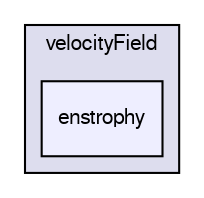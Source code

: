 digraph "applications/utilities/postProcessing/velocityField/enstrophy" {
  bgcolor=transparent;
  compound=true
  node [ fontsize="10", fontname="FreeSans"];
  edge [ labelfontsize="10", labelfontname="FreeSans"];
  subgraph clusterdir_31d73b4cf03cda8c2fb51c01c16bda9c {
    graph [ bgcolor="#ddddee", pencolor="black", label="velocityField" fontname="FreeSans", fontsize="10", URL="dir_31d73b4cf03cda8c2fb51c01c16bda9c.html"]
  dir_f9a259e51f3a140d18d5e9fec5caf3d5 [shape=box, label="enstrophy", style="filled", fillcolor="#eeeeff", pencolor="black", URL="dir_f9a259e51f3a140d18d5e9fec5caf3d5.html"];
  }
}
